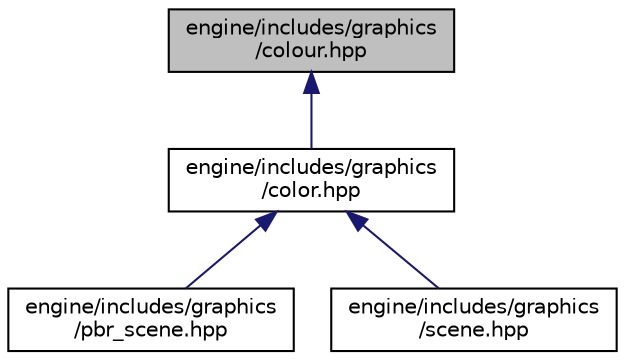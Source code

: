 digraph "engine/includes/graphics/colour.hpp"
{
 // LATEX_PDF_SIZE
  edge [fontname="Helvetica",fontsize="10",labelfontname="Helvetica",labelfontsize="10"];
  node [fontname="Helvetica",fontsize="10",shape=record];
  Node3 [label="engine/includes/graphics\l/colour.hpp",height=0.2,width=0.4,color="black", fillcolor="grey75", style="filled", fontcolor="black",tooltip=" "];
  Node3 -> Node4 [dir="back",color="midnightblue",fontsize="10",style="solid"];
  Node4 [label="engine/includes/graphics\l/color.hpp",height=0.2,width=0.4,color="black", fillcolor="white", style="filled",URL="$color_8hpp.html",tooltip=" "];
  Node4 -> Node5 [dir="back",color="midnightblue",fontsize="10",style="solid"];
  Node5 [label="engine/includes/graphics\l/pbr_scene.hpp",height=0.2,width=0.4,color="black", fillcolor="white", style="filled",URL="$pbr__scene_8hpp.html",tooltip=" "];
  Node4 -> Node6 [dir="back",color="midnightblue",fontsize="10",style="solid"];
  Node6 [label="engine/includes/graphics\l/scene.hpp",height=0.2,width=0.4,color="black", fillcolor="white", style="filled",URL="$scene_8hpp.html",tooltip=" "];
}

